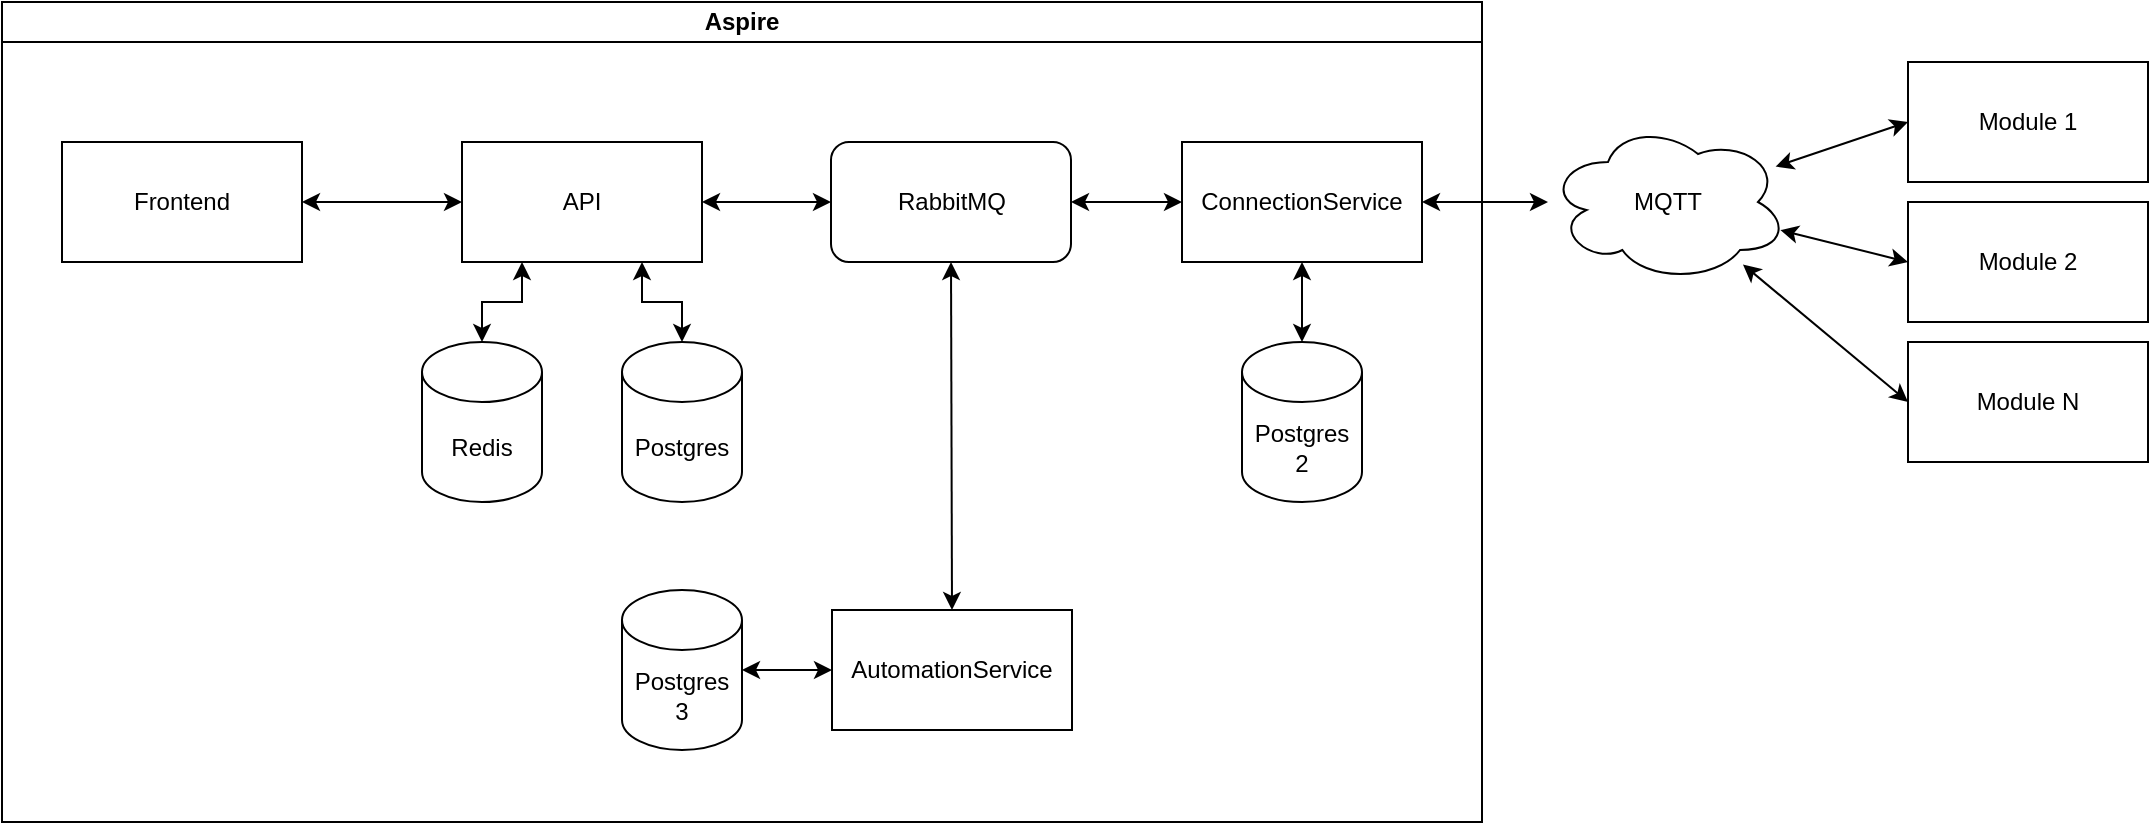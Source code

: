 <mxfile version="26.0.16">
  <diagram name="Page-1" id="IAlaBi5iFq2kDUpkA9bU">
    <mxGraphModel dx="1434" dy="842" grid="1" gridSize="10" guides="1" tooltips="1" connect="1" arrows="1" fold="1" page="1" pageScale="1" pageWidth="1169" pageHeight="827" math="0" shadow="0">
      <root>
        <mxCell id="0" />
        <mxCell id="1" parent="0" />
        <mxCell id="NOuEyFway61NfeCD6qG5-7" style="rounded=0;orthogonalLoop=1;jettySize=auto;html=1;exitX=1;exitY=0.5;exitDx=0;exitDy=0;startArrow=classic;startFill=1;" parent="1" source="NOuEyFway61NfeCD6qG5-3" target="NOuEyFway61NfeCD6qG5-6" edge="1">
          <mxGeometry relative="1" as="geometry" />
        </mxCell>
        <mxCell id="NOuEyFway61NfeCD6qG5-4" value="Module 1" style="rounded=0;whiteSpace=wrap;html=1;" parent="1" vertex="1">
          <mxGeometry x="1003" y="80" width="120" height="60" as="geometry" />
        </mxCell>
        <mxCell id="NOuEyFway61NfeCD6qG5-5" value="Module 2" style="rounded=0;whiteSpace=wrap;html=1;" parent="1" vertex="1">
          <mxGeometry x="1003" y="150" width="120" height="60" as="geometry" />
        </mxCell>
        <mxCell id="NOuEyFway61NfeCD6qG5-8" style="rounded=0;orthogonalLoop=1;jettySize=auto;html=1;entryX=0;entryY=0.5;entryDx=0;entryDy=0;startArrow=classic;startFill=1;" parent="1" source="NOuEyFway61NfeCD6qG5-6" target="NOuEyFway61NfeCD6qG5-4" edge="1">
          <mxGeometry relative="1" as="geometry" />
        </mxCell>
        <mxCell id="NOuEyFway61NfeCD6qG5-9" style="rounded=0;orthogonalLoop=1;jettySize=auto;html=1;entryX=0;entryY=0.5;entryDx=0;entryDy=0;startArrow=classic;startFill=1;" parent="1" source="NOuEyFway61NfeCD6qG5-6" target="NOuEyFway61NfeCD6qG5-5" edge="1">
          <mxGeometry relative="1" as="geometry" />
        </mxCell>
        <mxCell id="NOuEyFway61NfeCD6qG5-6" value="MQTT" style="ellipse;shape=cloud;whiteSpace=wrap;html=1;" parent="1" vertex="1">
          <mxGeometry x="823" y="110" width="120" height="80" as="geometry" />
        </mxCell>
        <mxCell id="NOuEyFway61NfeCD6qG5-21" value="Aspire" style="swimlane;whiteSpace=wrap;html=1;startSize=20;" parent="1" vertex="1">
          <mxGeometry x="50" y="50" width="740" height="410" as="geometry" />
        </mxCell>
        <mxCell id="NOuEyFway61NfeCD6qG5-1" value="Frontend" style="rounded=0;whiteSpace=wrap;html=1;" parent="NOuEyFway61NfeCD6qG5-21" vertex="1">
          <mxGeometry x="30" y="70" width="120" height="60" as="geometry" />
        </mxCell>
        <mxCell id="NOuEyFway61NfeCD6qG5-2" value="API" style="rounded=0;whiteSpace=wrap;html=1;" parent="NOuEyFway61NfeCD6qG5-21" vertex="1">
          <mxGeometry x="230" y="70" width="120" height="60" as="geometry" />
        </mxCell>
        <mxCell id="NOuEyFway61NfeCD6qG5-17" style="edgeStyle=orthogonalEdgeStyle;rounded=0;orthogonalLoop=1;jettySize=auto;html=1;exitX=0;exitY=0.5;exitDx=0;exitDy=0;entryX=1;entryY=0.5;entryDx=0;entryDy=0;startArrow=classic;startFill=1;" parent="NOuEyFway61NfeCD6qG5-21" source="NOuEyFway61NfeCD6qG5-2" target="NOuEyFway61NfeCD6qG5-1" edge="1">
          <mxGeometry relative="1" as="geometry" />
        </mxCell>
        <mxCell id="3" style="edgeStyle=none;html=1;exitX=0.5;exitY=1;exitDx=0;exitDy=0;entryX=0.5;entryY=0;entryDx=0;entryDy=0;startArrow=classic;startFill=1;" parent="NOuEyFway61NfeCD6qG5-21" source="NOuEyFway61NfeCD6qG5-14" target="2" edge="1">
          <mxGeometry relative="1" as="geometry" />
        </mxCell>
        <mxCell id="NOuEyFway61NfeCD6qG5-14" value="RabbitMQ" style="rounded=1;whiteSpace=wrap;html=1;" parent="NOuEyFway61NfeCD6qG5-21" vertex="1">
          <mxGeometry x="414.5" y="70" width="120" height="60" as="geometry" />
        </mxCell>
        <mxCell id="NOuEyFway61NfeCD6qG5-16" style="edgeStyle=orthogonalEdgeStyle;rounded=0;orthogonalLoop=1;jettySize=auto;html=1;exitX=0;exitY=0.5;exitDx=0;exitDy=0;entryX=1;entryY=0.5;entryDx=0;entryDy=0;startArrow=classic;startFill=1;" parent="NOuEyFway61NfeCD6qG5-21" source="NOuEyFway61NfeCD6qG5-14" target="NOuEyFway61NfeCD6qG5-2" edge="1">
          <mxGeometry relative="1" as="geometry" />
        </mxCell>
        <mxCell id="NOuEyFway61NfeCD6qG5-3" value="ConnectionService" style="rounded=0;whiteSpace=wrap;html=1;" parent="NOuEyFway61NfeCD6qG5-21" vertex="1">
          <mxGeometry x="590" y="70" width="120" height="60" as="geometry" />
        </mxCell>
        <mxCell id="NOuEyFway61NfeCD6qG5-15" style="edgeStyle=orthogonalEdgeStyle;rounded=0;orthogonalLoop=1;jettySize=auto;html=1;exitX=1;exitY=0.5;exitDx=0;exitDy=0;entryX=0;entryY=0.5;entryDx=0;entryDy=0;startArrow=classic;startFill=1;" parent="NOuEyFway61NfeCD6qG5-21" source="NOuEyFway61NfeCD6qG5-14" target="NOuEyFway61NfeCD6qG5-3" edge="1">
          <mxGeometry relative="1" as="geometry" />
        </mxCell>
        <mxCell id="NOuEyFway61NfeCD6qG5-32" value="Postgres" style="shape=cylinder3;whiteSpace=wrap;html=1;boundedLbl=1;backgroundOutline=1;size=15;" parent="NOuEyFway61NfeCD6qG5-21" vertex="1">
          <mxGeometry x="310" y="170" width="60" height="80" as="geometry" />
        </mxCell>
        <mxCell id="NOuEyFway61NfeCD6qG5-33" style="edgeStyle=orthogonalEdgeStyle;rounded=0;orthogonalLoop=1;jettySize=auto;html=1;exitX=0.75;exitY=1;exitDx=0;exitDy=0;entryX=0.5;entryY=0;entryDx=0;entryDy=0;entryPerimeter=0;startArrow=classic;startFill=1;" parent="NOuEyFway61NfeCD6qG5-21" source="NOuEyFway61NfeCD6qG5-2" target="NOuEyFway61NfeCD6qG5-32" edge="1">
          <mxGeometry relative="1" as="geometry" />
        </mxCell>
        <mxCell id="NOuEyFway61NfeCD6qG5-35" style="edgeStyle=orthogonalEdgeStyle;rounded=0;orthogonalLoop=1;jettySize=auto;html=1;exitX=0.5;exitY=0;exitDx=0;exitDy=0;exitPerimeter=0;entryX=0.25;entryY=1;entryDx=0;entryDy=0;startArrow=classic;startFill=1;" parent="NOuEyFway61NfeCD6qG5-21" source="NOuEyFway61NfeCD6qG5-34" target="NOuEyFway61NfeCD6qG5-2" edge="1">
          <mxGeometry relative="1" as="geometry" />
        </mxCell>
        <mxCell id="NOuEyFway61NfeCD6qG5-34" value="Redis" style="shape=cylinder3;whiteSpace=wrap;html=1;boundedLbl=1;backgroundOutline=1;size=15;" parent="NOuEyFway61NfeCD6qG5-21" vertex="1">
          <mxGeometry x="210" y="170" width="60" height="80" as="geometry" />
        </mxCell>
        <mxCell id="NOuEyFway61NfeCD6qG5-37" value="Postgres&lt;div&gt;2&lt;/div&gt;" style="shape=cylinder3;whiteSpace=wrap;html=1;boundedLbl=1;backgroundOutline=1;size=15;strokeColor=#000000;" parent="NOuEyFway61NfeCD6qG5-21" vertex="1">
          <mxGeometry x="620" y="170" width="60" height="80" as="geometry" />
        </mxCell>
        <mxCell id="NOuEyFway61NfeCD6qG5-38" style="edgeStyle=orthogonalEdgeStyle;rounded=0;orthogonalLoop=1;jettySize=auto;html=1;exitX=0.5;exitY=1;exitDx=0;exitDy=0;entryX=0.5;entryY=0;entryDx=0;entryDy=0;entryPerimeter=0;startArrow=classic;startFill=1;strokeColor=#000000;" parent="NOuEyFway61NfeCD6qG5-21" source="NOuEyFway61NfeCD6qG5-3" target="NOuEyFway61NfeCD6qG5-37" edge="1">
          <mxGeometry relative="1" as="geometry" />
        </mxCell>
        <mxCell id="2" value="AutomationService" style="rounded=0;whiteSpace=wrap;html=1;" parent="NOuEyFway61NfeCD6qG5-21" vertex="1">
          <mxGeometry x="415" y="304" width="120" height="60" as="geometry" />
        </mxCell>
        <mxCell id="4" value="Postgres&lt;div&gt;3&lt;/div&gt;" style="shape=cylinder3;whiteSpace=wrap;html=1;boundedLbl=1;backgroundOutline=1;size=15;" parent="NOuEyFway61NfeCD6qG5-21" vertex="1">
          <mxGeometry x="310" y="294" width="60" height="80" as="geometry" />
        </mxCell>
        <mxCell id="5" style="edgeStyle=none;html=1;exitX=0;exitY=0.5;exitDx=0;exitDy=0;entryX=1;entryY=0.5;entryDx=0;entryDy=0;entryPerimeter=0;startArrow=classic;startFill=1;" parent="NOuEyFway61NfeCD6qG5-21" source="2" target="4" edge="1">
          <mxGeometry relative="1" as="geometry" />
        </mxCell>
        <mxCell id="68RVFVMOjqvL4zFvRUOc-5" value="Module N" style="rounded=0;whiteSpace=wrap;html=1;" vertex="1" parent="1">
          <mxGeometry x="1003" y="220" width="120" height="60" as="geometry" />
        </mxCell>
        <mxCell id="68RVFVMOjqvL4zFvRUOc-6" style="rounded=0;orthogonalLoop=1;jettySize=auto;html=1;entryX=0;entryY=0.5;entryDx=0;entryDy=0;startArrow=classic;startFill=1;" edge="1" parent="1" source="NOuEyFway61NfeCD6qG5-6" target="68RVFVMOjqvL4zFvRUOc-5">
          <mxGeometry relative="1" as="geometry">
            <mxPoint x="944" y="181" as="sourcePoint" />
            <mxPoint x="1013" y="210" as="targetPoint" />
          </mxGeometry>
        </mxCell>
      </root>
    </mxGraphModel>
  </diagram>
</mxfile>

